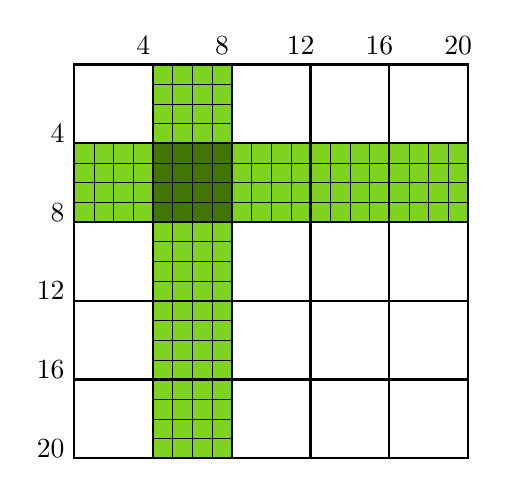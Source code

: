 \begin{tikzpicture}[yscale=-1,xscale=1]
    \draw[fill={rgb, 255:red, 126; green, 211; blue, 33 }  ,fill opacity=1] (1,0) rectangle (2,5);
    \draw[fill={rgb, 255:red, 126; green, 211; blue, 33 }  ,fill opacity=1] (0,1) rectangle (5,2);
    \draw[fill={rgb, 255:red, 65; green, 117; blue, 5 }  ,fill opacity=1 ] (1,1) rectangle (2,2);
    \begin{scope}[every path/.style={very thin}]
        \foreach \i in {1.25,1.5,1.75} {
            \draw   (\i,0) -- (\i,5);
        }
        \foreach \i in {1.25,1.5,1.75} {
            \draw   (0,\i) -- (5,\i);
        }
    \end{scope}
    \begin{scope}[every path/.style={very thin}]
        \foreach \i in {0.25,0.5,...,4.75} {
            \draw   (\i,1) -- (\i,2);
        }
        \foreach \i in {0.25,0.5,...,4.75} {
            \draw   (1,\i) -- (2,\i);
        }
    \end{scope}
    \begin{scope}[every path/.style={thick}]
        \draw (0,0) rectangle (5,5);

        \foreach \i in {1,...,4} {
            \draw   (\i,0) -- (\i,5);
        }
        \foreach \i in {1,...,4} {
            \draw   (0,\i) -- (5,\i);
        }
    \end{scope}
    \foreach \i [evaluate=\i as \j using int(\i*4)] in {1,...,5} {
        \node [ anchor=south] at ($(\i,0)-(0.125,0)$) {\(\j\)};
    }
    \foreach \i [evaluate=\i as \j using int(\i*4)] in {1,...,5} {
        \node [anchor=east] at ($(0,\i)-(0,0.125)$) {\(\j\)};
    }
    
    %\node [anchor=center,fill={rgb, 255:red, 65; green, 117; blue, 5 },inner sep=0pt] at (0.5,0.5) {\(\scriptstyle d[1{:}4,1{:}4]\)};
    
\end{tikzpicture}
